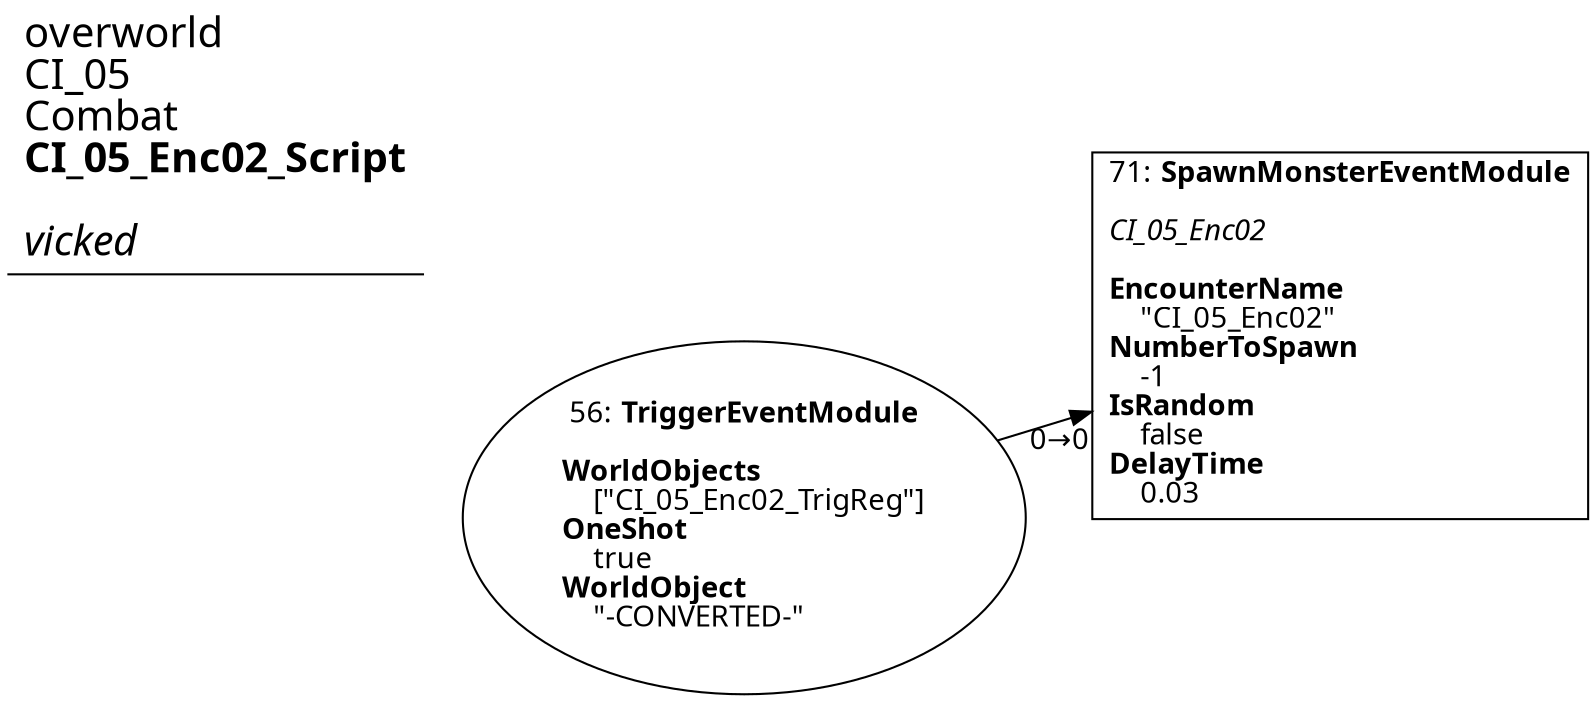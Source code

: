 digraph {
    layout = fdp;
    overlap = prism;
    sep = "+16";
    splines = spline;

    node [ shape = box ];

    graph [ fontname = "Segoe UI" ];
    node [ fontname = "Segoe UI" ];
    edge [ fontname = "Segoe UI" ];

    56 [ label = <56: <b>TriggerEventModule</b><br/><br/><b>WorldObjects</b><br align="left"/>    [&quot;CI_05_Enc02_TrigReg&quot;]<br align="left"/><b>OneShot</b><br align="left"/>    true<br align="left"/><b>WorldObject</b><br align="left"/>    &quot;-CONVERTED-&quot;<br align="left"/>> ];
    56 [ shape = oval ]
    56 [ pos = "-0.505,-1.886!" ];
    56 -> 71 [ label = "0→0" ];

    71 [ label = <71: <b>SpawnMonsterEventModule</b><br/><br/><i>CI_05_Enc02<br align="left"/></i><br align="left"/><b>EncounterName</b><br align="left"/>    &quot;CI_05_Enc02&quot;<br align="left"/><b>NumberToSpawn</b><br align="left"/>    -1<br align="left"/><b>IsRandom</b><br align="left"/>    false<br align="left"/><b>DelayTime</b><br align="left"/>    0.03<br align="left"/>> ];
    71 [ pos = "-0.24900001,-1.886!" ];

    title [ pos = "-0.50600004,-1.8850001!" ];
    title [ shape = underline ];
    title [ label = <<font point-size="20">overworld<br align="left"/>CI_05<br align="left"/>Combat<br align="left"/><b>CI_05_Enc02_Script</b><br align="left"/><br/><i>vicked</i><br align="left"/></font>> ];
}
